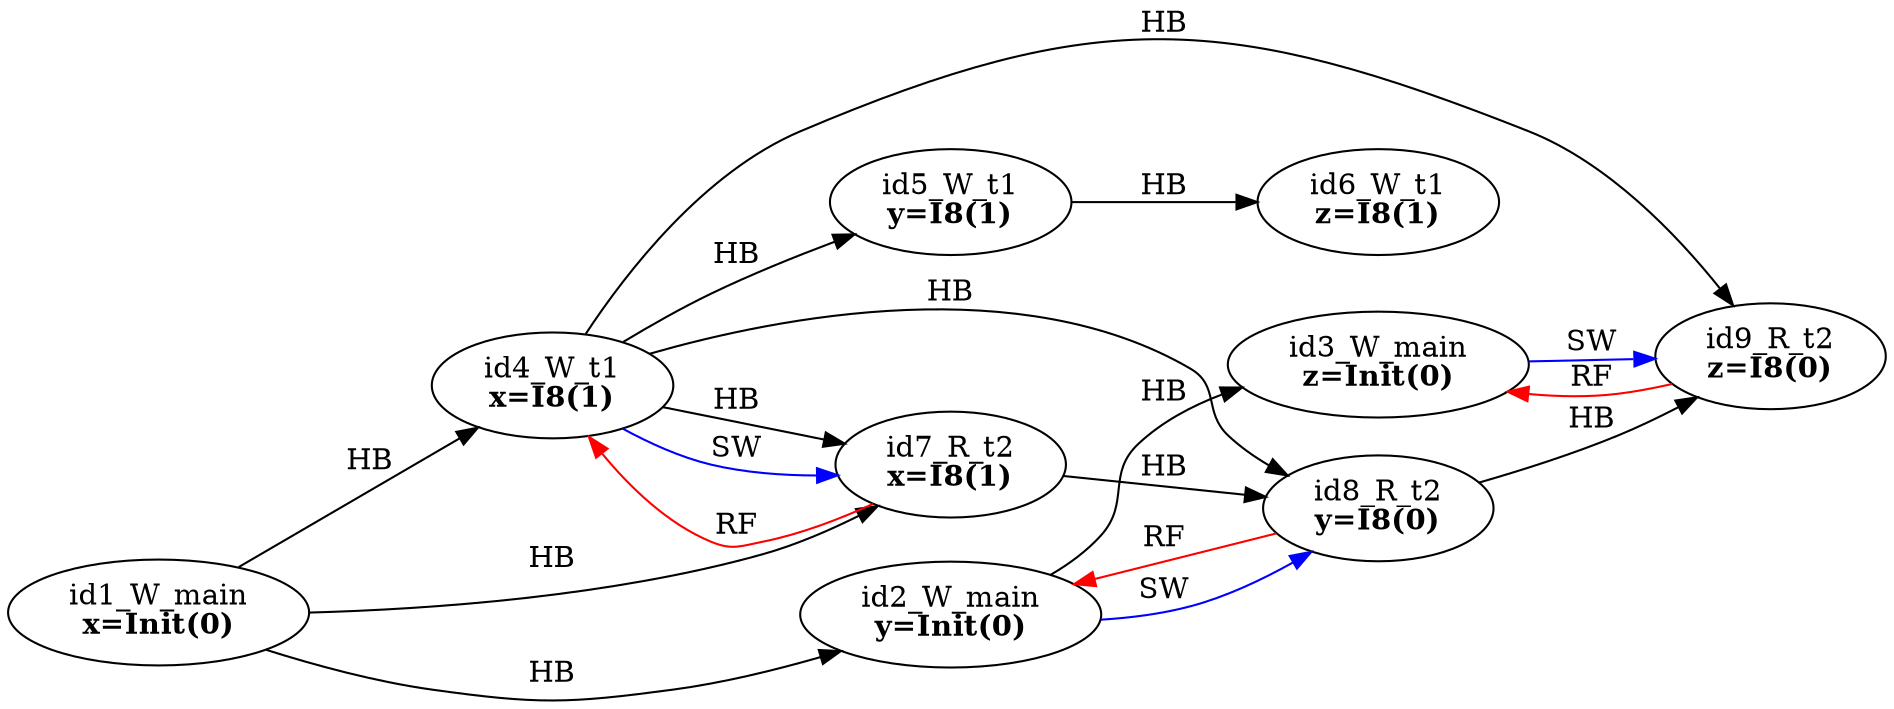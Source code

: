 digraph memory_model {
rankdir=LR;
splines=true; esep=0.5;
id1_W_main -> id2_W_main [label = "HB", color="black"];
id2_W_main -> id3_W_main [label = "HB", color="black"];
id4_W_t1 -> id5_W_t1 [label = "HB", color="black"];
id5_W_t1 -> id6_W_t1 [label = "HB", color="black"];
id7_R_t2 -> id8_R_t2 [label = "HB", color="black"];
id8_R_t2 -> id9_R_t2 [label = "HB", color="black"];
id1_W_main -> id4_W_t1 [label = "HB", color="black"];
id1_W_main -> id7_R_t2 [label = "HB", color="black"];
id4_W_t1 -> id7_R_t2 [label = "HB", color="black"];
id4_W_t1 -> id8_R_t2 [label = "HB", color="black"];
id4_W_t1 -> id9_R_t2 [label = "HB", color="black"];
id7_R_t2 -> id4_W_t1 [label = "RF", color="red"];
id8_R_t2 -> id2_W_main [label = "RF", color="red"];
id9_R_t2 -> id3_W_main [label = "RF", color="red"];
id2_W_main -> id8_R_t2 [label = "SW", color="blue"];
id3_W_main -> id9_R_t2 [label = "SW", color="blue"];
id4_W_t1 -> id7_R_t2 [label = "SW", color="blue"];
id1_W_main [label=<id1_W_main<br/><B>x=Init(0)</B>>, pos="2.5,6!"]
id2_W_main [label=<id2_W_main<br/><B>y=Init(0)</B>>, pos="2.5,4!"]
id3_W_main [label=<id3_W_main<br/><B>z=Init(0)</B>>, pos="2.5,2!"]
id4_W_t1 [label=<id4_W_t1<br/><B>x=I8(1)</B>>, pos="0,0!"]
id5_W_t1 [label=<id5_W_t1<br/><B>y=I8(1)</B>>, pos="0,-2!"]
id6_W_t1 [label=<id6_W_t1<br/><B>z=I8(1)</B>>, pos="0,-4!"]
id7_R_t2 [label=<id7_R_t2<br/><B>x=I8(1)</B>>, pos="5,0!"]
id8_R_t2 [label=<id8_R_t2<br/><B>y=I8(0)</B>>, pos="5,-2!"]
id9_R_t2 [label=<id9_R_t2<br/><B>z=I8(0)</B>>, pos="5,-4!"]
}